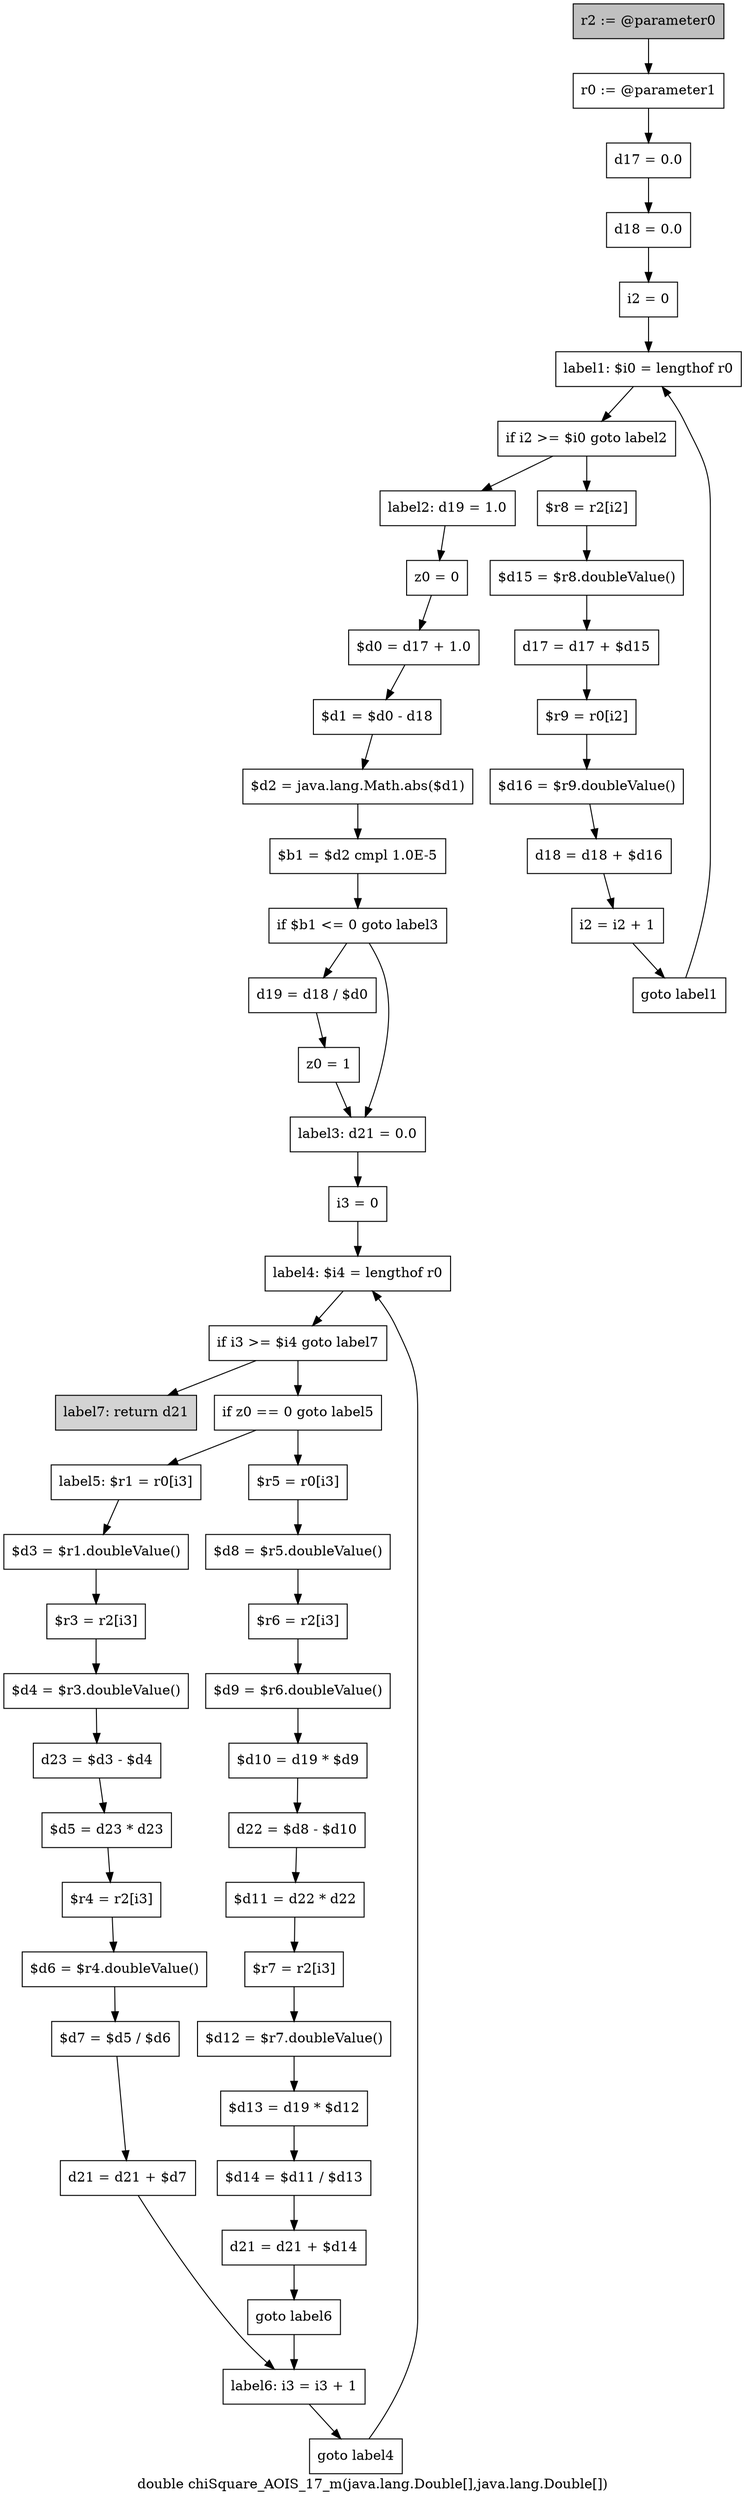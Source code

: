 digraph "double chiSquare_AOIS_17_m(java.lang.Double[],java.lang.Double[])" {
    label="double chiSquare_AOIS_17_m(java.lang.Double[],java.lang.Double[])";
    node [shape=box];
    "0" [style=filled,fillcolor=gray,label="r2 := @parameter0",];
    "1" [label="r0 := @parameter1",];
    "0"->"1";
    "2" [label="d17 = 0.0",];
    "1"->"2";
    "3" [label="d18 = 0.0",];
    "2"->"3";
    "4" [label="i2 = 0",];
    "3"->"4";
    "5" [label="label1: $i0 = lengthof r0",];
    "4"->"5";
    "6" [label="if i2 >= $i0 goto label2",];
    "5"->"6";
    "7" [label="$r8 = r2[i2]",];
    "6"->"7";
    "15" [label="label2: d19 = 1.0",];
    "6"->"15";
    "8" [label="$d15 = $r8.doubleValue()",];
    "7"->"8";
    "9" [label="d17 = d17 + $d15",];
    "8"->"9";
    "10" [label="$r9 = r0[i2]",];
    "9"->"10";
    "11" [label="$d16 = $r9.doubleValue()",];
    "10"->"11";
    "12" [label="d18 = d18 + $d16",];
    "11"->"12";
    "13" [label="i2 = i2 + 1",];
    "12"->"13";
    "14" [label="goto label1",];
    "13"->"14";
    "14"->"5";
    "16" [label="z0 = 0",];
    "15"->"16";
    "17" [label="$d0 = d17 + 1.0",];
    "16"->"17";
    "18" [label="$d1 = $d0 - d18",];
    "17"->"18";
    "19" [label="$d2 = java.lang.Math.abs($d1)",];
    "18"->"19";
    "20" [label="$b1 = $d2 cmpl 1.0E-5",];
    "19"->"20";
    "21" [label="if $b1 <= 0 goto label3",];
    "20"->"21";
    "22" [label="d19 = d18 / $d0",];
    "21"->"22";
    "24" [label="label3: d21 = 0.0",];
    "21"->"24";
    "23" [label="z0 = 1",];
    "22"->"23";
    "23"->"24";
    "25" [label="i3 = 0",];
    "24"->"25";
    "26" [label="label4: $i4 = lengthof r0",];
    "25"->"26";
    "27" [label="if i3 >= $i4 goto label7",];
    "26"->"27";
    "28" [label="if z0 == 0 goto label5",];
    "27"->"28";
    "54" [style=filled,fillcolor=lightgray,label="label7: return d21",];
    "27"->"54";
    "29" [label="$r5 = r0[i3]",];
    "28"->"29";
    "42" [label="label5: $r1 = r0[i3]",];
    "28"->"42";
    "30" [label="$d8 = $r5.doubleValue()",];
    "29"->"30";
    "31" [label="$r6 = r2[i3]",];
    "30"->"31";
    "32" [label="$d9 = $r6.doubleValue()",];
    "31"->"32";
    "33" [label="$d10 = d19 * $d9",];
    "32"->"33";
    "34" [label="d22 = $d8 - $d10",];
    "33"->"34";
    "35" [label="$d11 = d22 * d22",];
    "34"->"35";
    "36" [label="$r7 = r2[i3]",];
    "35"->"36";
    "37" [label="$d12 = $r7.doubleValue()",];
    "36"->"37";
    "38" [label="$d13 = d19 * $d12",];
    "37"->"38";
    "39" [label="$d14 = $d11 / $d13",];
    "38"->"39";
    "40" [label="d21 = d21 + $d14",];
    "39"->"40";
    "41" [label="goto label6",];
    "40"->"41";
    "52" [label="label6: i3 = i3 + 1",];
    "41"->"52";
    "43" [label="$d3 = $r1.doubleValue()",];
    "42"->"43";
    "44" [label="$r3 = r2[i3]",];
    "43"->"44";
    "45" [label="$d4 = $r3.doubleValue()",];
    "44"->"45";
    "46" [label="d23 = $d3 - $d4",];
    "45"->"46";
    "47" [label="$d5 = d23 * d23",];
    "46"->"47";
    "48" [label="$r4 = r2[i3]",];
    "47"->"48";
    "49" [label="$d6 = $r4.doubleValue()",];
    "48"->"49";
    "50" [label="$d7 = $d5 / $d6",];
    "49"->"50";
    "51" [label="d21 = d21 + $d7",];
    "50"->"51";
    "51"->"52";
    "53" [label="goto label4",];
    "52"->"53";
    "53"->"26";
}
